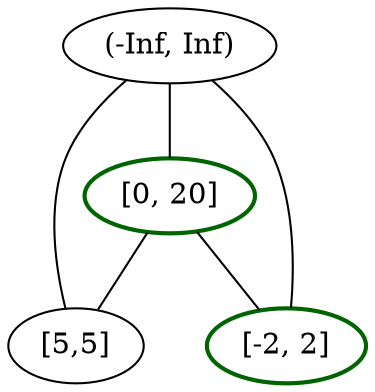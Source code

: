 graph G {
    a [label="(-Inf, Inf)"]
    b [label="[0, 20]", color=darkgreen, style=bold]
    c [label="[5,5]"]
    d [label="[-2, 2]", color=darkgreen, style=bold]
    
    a -- b
    a -- c
    a -- d

    b -- c
    b -- d
}
